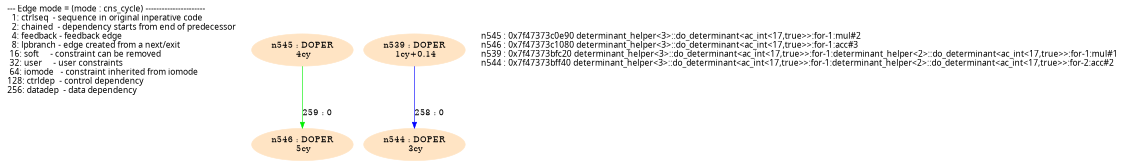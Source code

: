 digraph G {
  size="7.5,10"; center=true; ratio=auto;
  m1[fontname=Fixed,labeljust=left,label="--- Edge mode = (mode : cns_cycle) ----------------------\l  1: ctrlseq  - sequence in original inperative code     \l  2: chained  - dependency starts from end of predecessor\l  4: feedback - feedback edge                            \l  8: lpbranch - edge created from a next/exit            \l 16: soft     - constraint can be removed                \l 32: user     - user constraints                         \l 64: iomode   - constraint inherited from iomode         \l128: ctrldep  - control dependency                       \l256: datadep  - data dependency                          \l",shape=none];
  n545[label="n545 : DOPER\n 4cy\n",shape=ellipse,style=filled,color=bisque];
  n546[label="n546 : DOPER\n 5cy\n",shape=ellipse,style=filled,color=bisque];
  n539[label="n539 : DOPER\n 1cy+0.14\n",shape=ellipse,style=filled,color=bisque];
  n544[label="n544 : DOPER\n 3cy\n",shape=ellipse,style=filled,color=bisque];
  m2[fontname=Fixed,labeljust=left,label="n545 : 0x7f47373c0e90 determinant_helper<3>::do_determinant<ac_int<17,true>>:for-1:mul#2\ln546 : 0x7f47373c1080 determinant_helper<3>::do_determinant<ac_int<17,true>>:for-1:acc#3\ln539 : 0x7f47373bfc20 determinant_helper<3>::do_determinant<ac_int<17,true>>:for-1:determinant_helper<2>::do_determinant<ac_int<17,true>>:for-1:mul#1\ln544 : 0x7f47373bff40 determinant_helper<3>::do_determinant<ac_int<17,true>>:for-1:determinant_helper<2>::do_determinant<ac_int<17,true>>:for-2:acc#2\l",shape=none];
  n545 -> n546[label="259 : 0",color=green2];
  n539 -> n544[label="258 : 0",color=blue];
}

